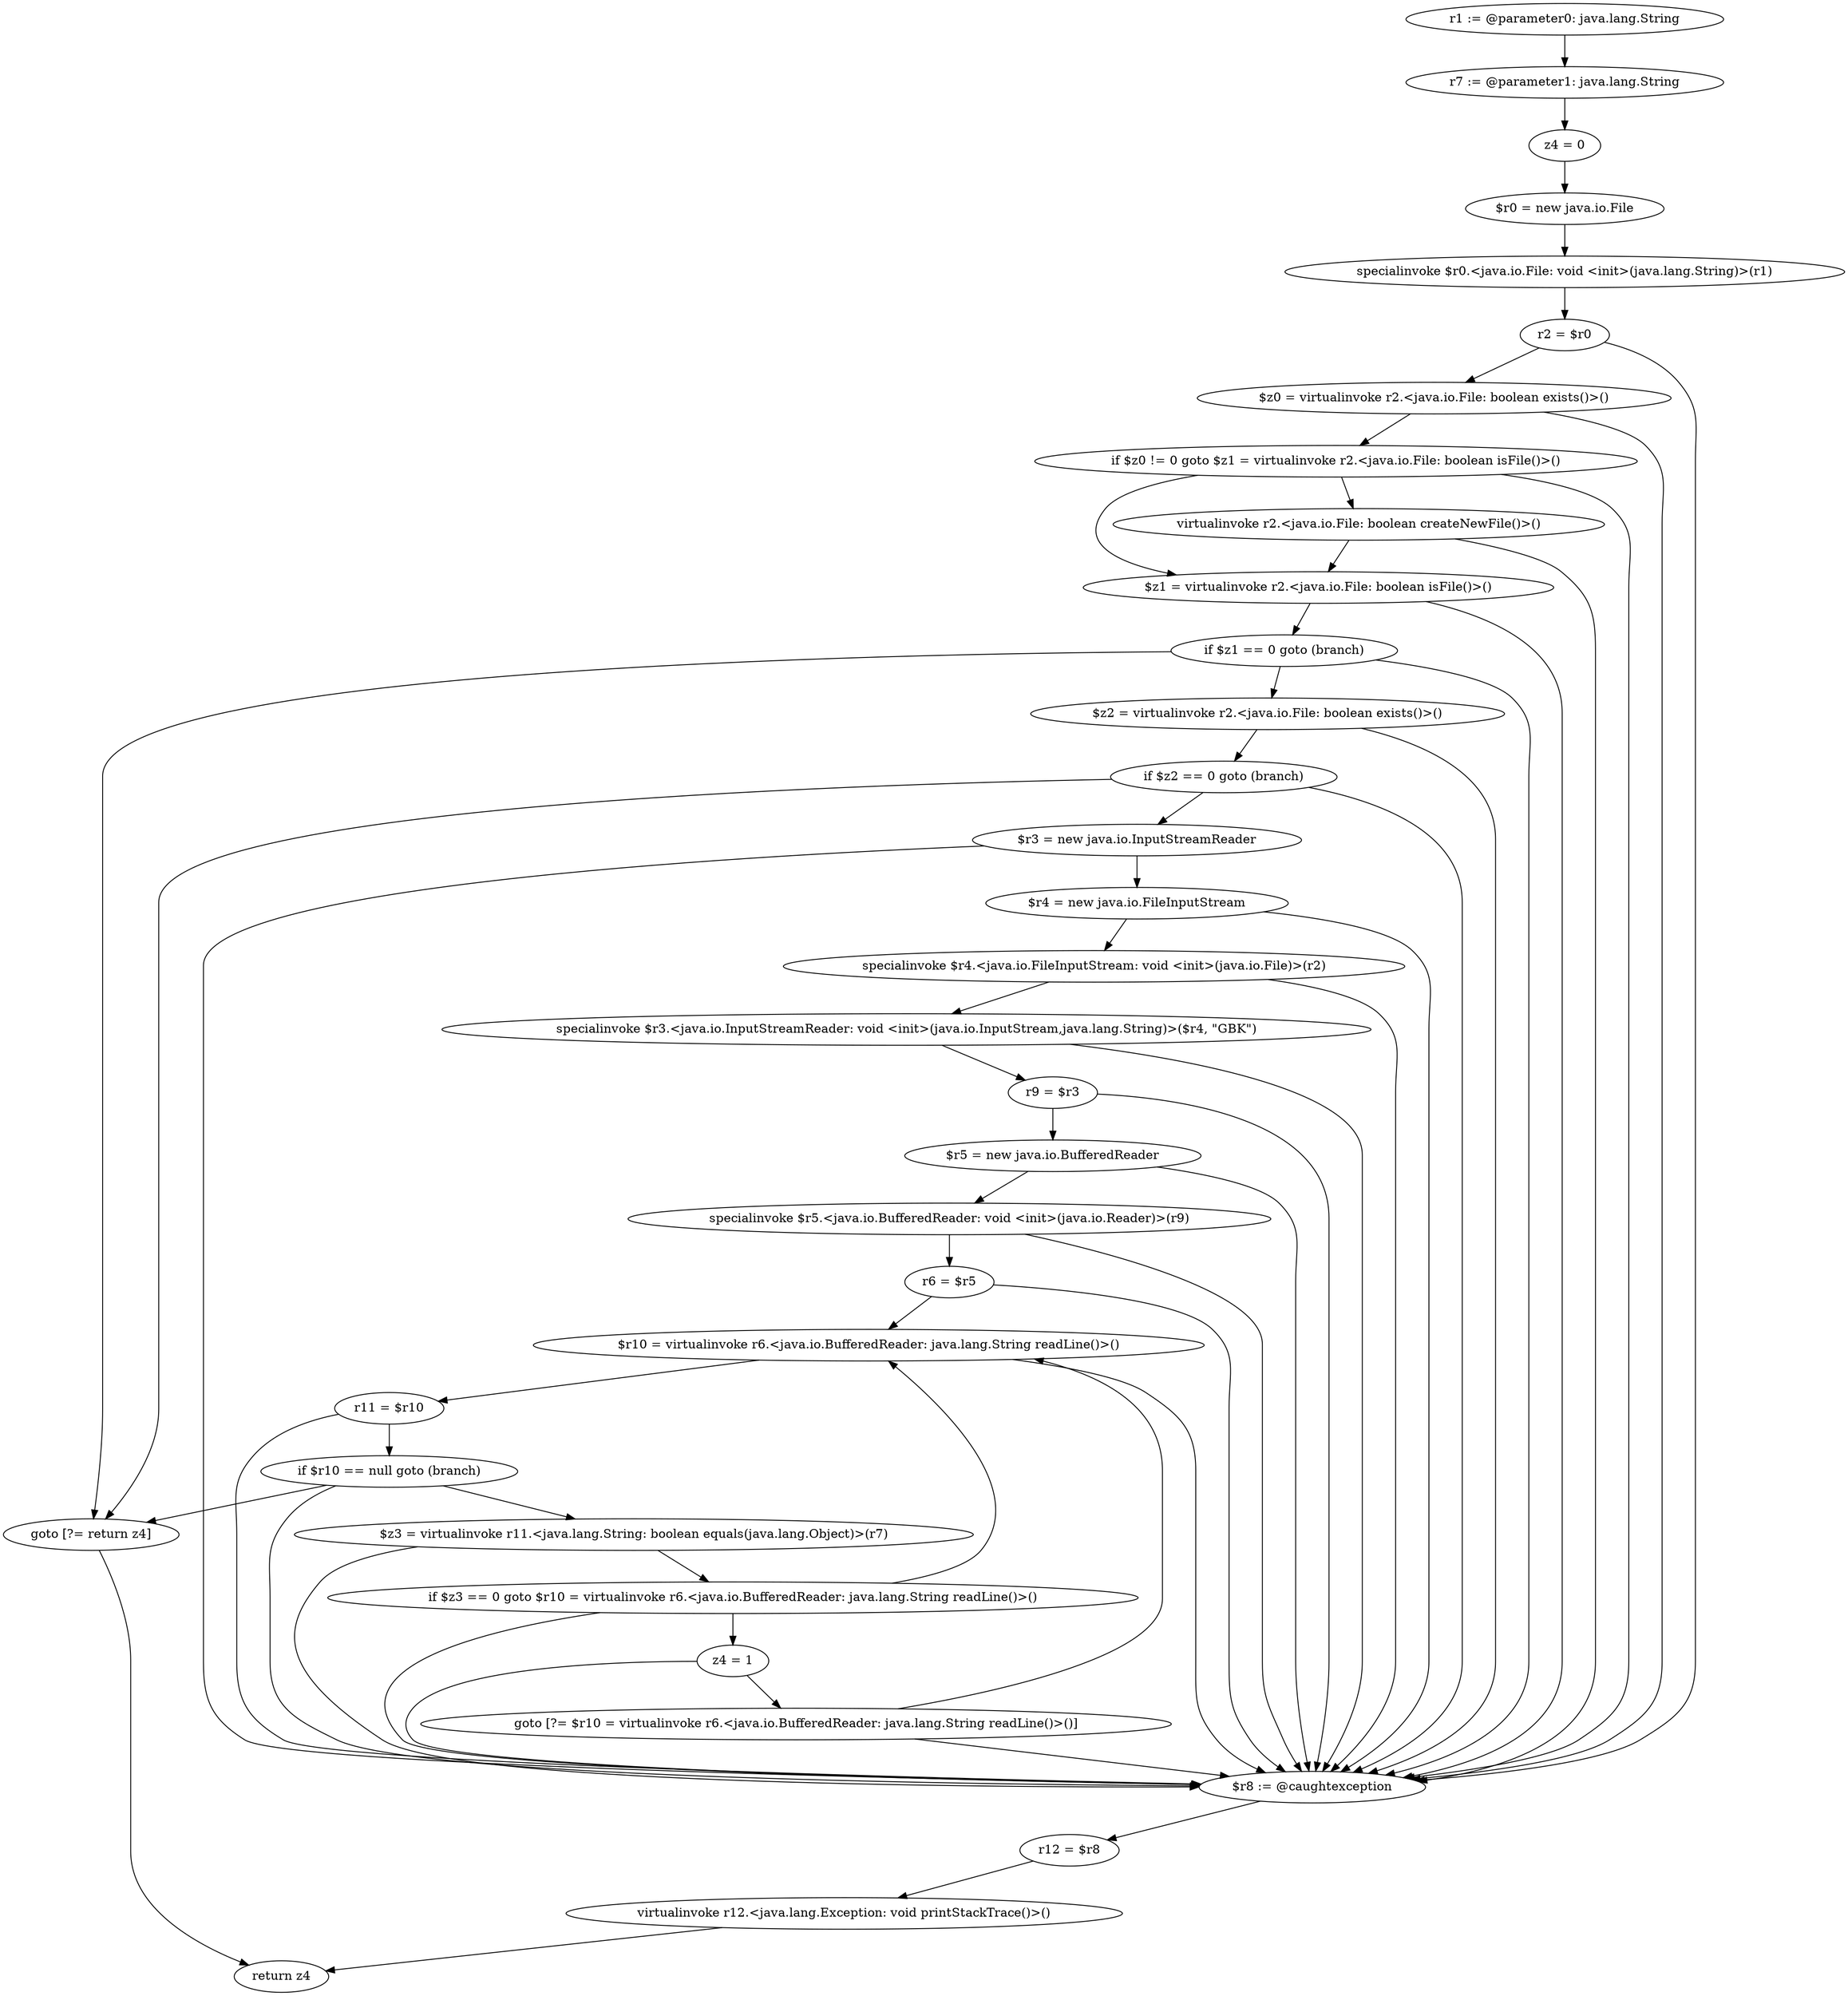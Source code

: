 digraph "unitGraph" {
    "r1 := @parameter0: java.lang.String"
    "r7 := @parameter1: java.lang.String"
    "z4 = 0"
    "$r0 = new java.io.File"
    "specialinvoke $r0.<java.io.File: void <init>(java.lang.String)>(r1)"
    "r2 = $r0"
    "$z0 = virtualinvoke r2.<java.io.File: boolean exists()>()"
    "if $z0 != 0 goto $z1 = virtualinvoke r2.<java.io.File: boolean isFile()>()"
    "virtualinvoke r2.<java.io.File: boolean createNewFile()>()"
    "$z1 = virtualinvoke r2.<java.io.File: boolean isFile()>()"
    "if $z1 == 0 goto (branch)"
    "$z2 = virtualinvoke r2.<java.io.File: boolean exists()>()"
    "if $z2 == 0 goto (branch)"
    "$r3 = new java.io.InputStreamReader"
    "$r4 = new java.io.FileInputStream"
    "specialinvoke $r4.<java.io.FileInputStream: void <init>(java.io.File)>(r2)"
    "specialinvoke $r3.<java.io.InputStreamReader: void <init>(java.io.InputStream,java.lang.String)>($r4, \"GBK\")"
    "r9 = $r3"
    "$r5 = new java.io.BufferedReader"
    "specialinvoke $r5.<java.io.BufferedReader: void <init>(java.io.Reader)>(r9)"
    "r6 = $r5"
    "$r10 = virtualinvoke r6.<java.io.BufferedReader: java.lang.String readLine()>()"
    "r11 = $r10"
    "if $r10 == null goto (branch)"
    "$z3 = virtualinvoke r11.<java.lang.String: boolean equals(java.lang.Object)>(r7)"
    "if $z3 == 0 goto $r10 = virtualinvoke r6.<java.io.BufferedReader: java.lang.String readLine()>()"
    "z4 = 1"
    "goto [?= $r10 = virtualinvoke r6.<java.io.BufferedReader: java.lang.String readLine()>()]"
    "goto [?= return z4]"
    "$r8 := @caughtexception"
    "r12 = $r8"
    "virtualinvoke r12.<java.lang.Exception: void printStackTrace()>()"
    "return z4"
    "r1 := @parameter0: java.lang.String"->"r7 := @parameter1: java.lang.String";
    "r7 := @parameter1: java.lang.String"->"z4 = 0";
    "z4 = 0"->"$r0 = new java.io.File";
    "$r0 = new java.io.File"->"specialinvoke $r0.<java.io.File: void <init>(java.lang.String)>(r1)";
    "specialinvoke $r0.<java.io.File: void <init>(java.lang.String)>(r1)"->"r2 = $r0";
    "r2 = $r0"->"$z0 = virtualinvoke r2.<java.io.File: boolean exists()>()";
    "r2 = $r0"->"$r8 := @caughtexception";
    "$z0 = virtualinvoke r2.<java.io.File: boolean exists()>()"->"if $z0 != 0 goto $z1 = virtualinvoke r2.<java.io.File: boolean isFile()>()";
    "$z0 = virtualinvoke r2.<java.io.File: boolean exists()>()"->"$r8 := @caughtexception";
    "if $z0 != 0 goto $z1 = virtualinvoke r2.<java.io.File: boolean isFile()>()"->"virtualinvoke r2.<java.io.File: boolean createNewFile()>()";
    "if $z0 != 0 goto $z1 = virtualinvoke r2.<java.io.File: boolean isFile()>()"->"$z1 = virtualinvoke r2.<java.io.File: boolean isFile()>()";
    "if $z0 != 0 goto $z1 = virtualinvoke r2.<java.io.File: boolean isFile()>()"->"$r8 := @caughtexception";
    "virtualinvoke r2.<java.io.File: boolean createNewFile()>()"->"$z1 = virtualinvoke r2.<java.io.File: boolean isFile()>()";
    "virtualinvoke r2.<java.io.File: boolean createNewFile()>()"->"$r8 := @caughtexception";
    "$z1 = virtualinvoke r2.<java.io.File: boolean isFile()>()"->"if $z1 == 0 goto (branch)";
    "$z1 = virtualinvoke r2.<java.io.File: boolean isFile()>()"->"$r8 := @caughtexception";
    "if $z1 == 0 goto (branch)"->"$z2 = virtualinvoke r2.<java.io.File: boolean exists()>()";
    "if $z1 == 0 goto (branch)"->"goto [?= return z4]";
    "if $z1 == 0 goto (branch)"->"$r8 := @caughtexception";
    "$z2 = virtualinvoke r2.<java.io.File: boolean exists()>()"->"if $z2 == 0 goto (branch)";
    "$z2 = virtualinvoke r2.<java.io.File: boolean exists()>()"->"$r8 := @caughtexception";
    "if $z2 == 0 goto (branch)"->"$r3 = new java.io.InputStreamReader";
    "if $z2 == 0 goto (branch)"->"goto [?= return z4]";
    "if $z2 == 0 goto (branch)"->"$r8 := @caughtexception";
    "$r3 = new java.io.InputStreamReader"->"$r4 = new java.io.FileInputStream";
    "$r3 = new java.io.InputStreamReader"->"$r8 := @caughtexception";
    "$r4 = new java.io.FileInputStream"->"specialinvoke $r4.<java.io.FileInputStream: void <init>(java.io.File)>(r2)";
    "$r4 = new java.io.FileInputStream"->"$r8 := @caughtexception";
    "specialinvoke $r4.<java.io.FileInputStream: void <init>(java.io.File)>(r2)"->"specialinvoke $r3.<java.io.InputStreamReader: void <init>(java.io.InputStream,java.lang.String)>($r4, \"GBK\")";
    "specialinvoke $r4.<java.io.FileInputStream: void <init>(java.io.File)>(r2)"->"$r8 := @caughtexception";
    "specialinvoke $r3.<java.io.InputStreamReader: void <init>(java.io.InputStream,java.lang.String)>($r4, \"GBK\")"->"r9 = $r3";
    "specialinvoke $r3.<java.io.InputStreamReader: void <init>(java.io.InputStream,java.lang.String)>($r4, \"GBK\")"->"$r8 := @caughtexception";
    "r9 = $r3"->"$r5 = new java.io.BufferedReader";
    "r9 = $r3"->"$r8 := @caughtexception";
    "$r5 = new java.io.BufferedReader"->"specialinvoke $r5.<java.io.BufferedReader: void <init>(java.io.Reader)>(r9)";
    "$r5 = new java.io.BufferedReader"->"$r8 := @caughtexception";
    "specialinvoke $r5.<java.io.BufferedReader: void <init>(java.io.Reader)>(r9)"->"r6 = $r5";
    "specialinvoke $r5.<java.io.BufferedReader: void <init>(java.io.Reader)>(r9)"->"$r8 := @caughtexception";
    "r6 = $r5"->"$r10 = virtualinvoke r6.<java.io.BufferedReader: java.lang.String readLine()>()";
    "r6 = $r5"->"$r8 := @caughtexception";
    "$r10 = virtualinvoke r6.<java.io.BufferedReader: java.lang.String readLine()>()"->"r11 = $r10";
    "$r10 = virtualinvoke r6.<java.io.BufferedReader: java.lang.String readLine()>()"->"$r8 := @caughtexception";
    "r11 = $r10"->"if $r10 == null goto (branch)";
    "r11 = $r10"->"$r8 := @caughtexception";
    "if $r10 == null goto (branch)"->"$z3 = virtualinvoke r11.<java.lang.String: boolean equals(java.lang.Object)>(r7)";
    "if $r10 == null goto (branch)"->"goto [?= return z4]";
    "if $r10 == null goto (branch)"->"$r8 := @caughtexception";
    "$z3 = virtualinvoke r11.<java.lang.String: boolean equals(java.lang.Object)>(r7)"->"if $z3 == 0 goto $r10 = virtualinvoke r6.<java.io.BufferedReader: java.lang.String readLine()>()";
    "$z3 = virtualinvoke r11.<java.lang.String: boolean equals(java.lang.Object)>(r7)"->"$r8 := @caughtexception";
    "if $z3 == 0 goto $r10 = virtualinvoke r6.<java.io.BufferedReader: java.lang.String readLine()>()"->"z4 = 1";
    "if $z3 == 0 goto $r10 = virtualinvoke r6.<java.io.BufferedReader: java.lang.String readLine()>()"->"$r10 = virtualinvoke r6.<java.io.BufferedReader: java.lang.String readLine()>()";
    "if $z3 == 0 goto $r10 = virtualinvoke r6.<java.io.BufferedReader: java.lang.String readLine()>()"->"$r8 := @caughtexception";
    "z4 = 1"->"goto [?= $r10 = virtualinvoke r6.<java.io.BufferedReader: java.lang.String readLine()>()]";
    "z4 = 1"->"$r8 := @caughtexception";
    "goto [?= $r10 = virtualinvoke r6.<java.io.BufferedReader: java.lang.String readLine()>()]"->"$r10 = virtualinvoke r6.<java.io.BufferedReader: java.lang.String readLine()>()";
    "goto [?= $r10 = virtualinvoke r6.<java.io.BufferedReader: java.lang.String readLine()>()]"->"$r8 := @caughtexception";
    "goto [?= return z4]"->"return z4";
    "$r8 := @caughtexception"->"r12 = $r8";
    "r12 = $r8"->"virtualinvoke r12.<java.lang.Exception: void printStackTrace()>()";
    "virtualinvoke r12.<java.lang.Exception: void printStackTrace()>()"->"return z4";
}
